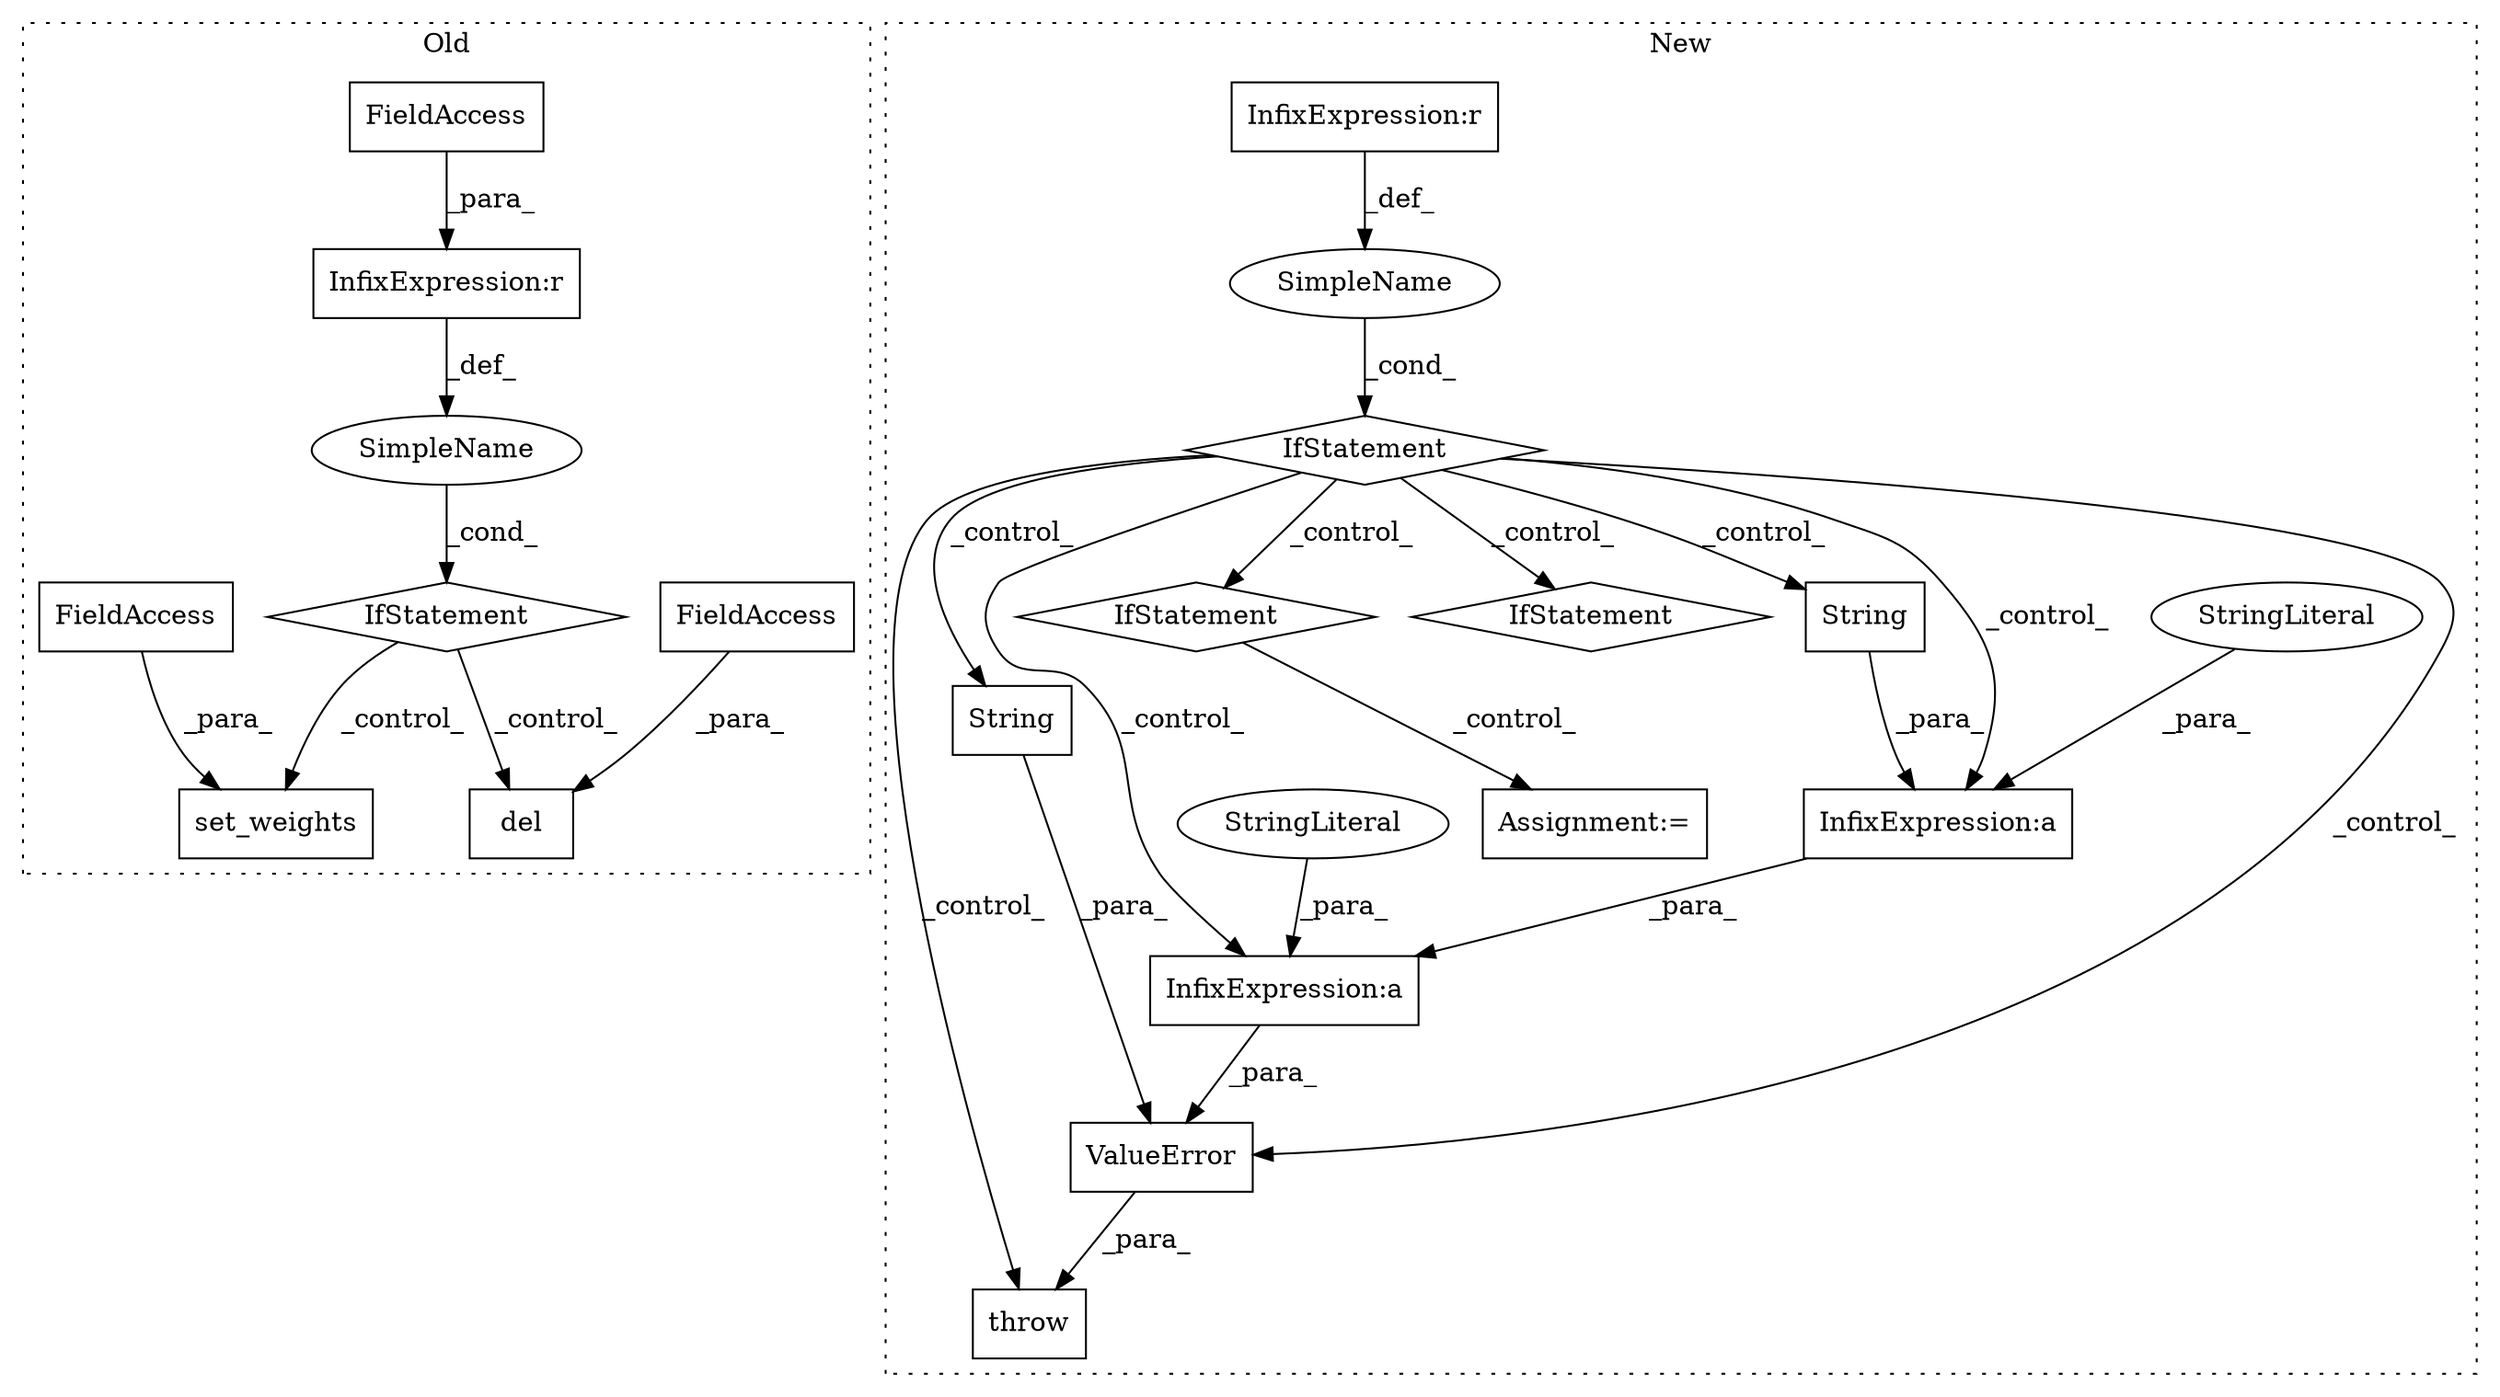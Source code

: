 digraph G {
subgraph cluster0 {
1 [label="del" a="32" s="2599,2623" l="4,1" shape="box"];
6 [label="FieldAccess" a="22" s="2603" l="20" shape="box"];
7 [label="SimpleName" a="42" s="" l="" shape="ellipse"];
8 [label="set_weights" a="32" s="2558,2590" l="12,1" shape="box"];
9 [label="InfixExpression:r" a="27" s="2535" l="4" shape="box"];
11 [label="FieldAccess" a="22" s="2515" l="20" shape="box"];
12 [label="FieldAccess" a="22" s="2570" l="20" shape="box"];
13 [label="IfStatement" a="25" s="2511,2543" l="4,2" shape="diamond"];
label = "Old";
style="dotted";
}
subgraph cluster1 {
2 [label="ValueError" a="32" s="8299,8396" l="11,1" shape="box"];
3 [label="IfStatement" a="25" s="8258,8283" l="4,2" shape="diamond"];
4 [label="SimpleName" a="42" s="" l="" shape="ellipse"];
5 [label="throw" a="53" s="8293" l="6" shape="box"];
10 [label="InfixExpression:r" a="27" s="8278" l="4" shape="box"];
14 [label="String" a="32" s="8377,8395" l="7,1" shape="box"];
15 [label="IfStatement" a="25" s="8409,8449" l="4,2" shape="diamond"];
16 [label="Assignment:=" a="7" s="8722" l="1" shape="box"];
17 [label="IfStatement" a="25" s="8522,8559" l="4,2" shape="diamond"];
18 [label="String" a="32" s="8340,8348" l="7,1" shape="box"];
19 [label="InfixExpression:a" a="27" s="8337" l="3" shape="box"];
20 [label="InfixExpression:a" a="27" s="8350" l="3" shape="box"];
21 [label="StringLiteral" a="45" s="8353" l="23" shape="ellipse"];
22 [label="StringLiteral" a="45" s="8311" l="26" shape="ellipse"];
label = "New";
style="dotted";
}
2 -> 5 [label="_para_"];
3 -> 17 [label="_control_"];
3 -> 20 [label="_control_"];
3 -> 2 [label="_control_"];
3 -> 5 [label="_control_"];
3 -> 15 [label="_control_"];
3 -> 19 [label="_control_"];
3 -> 18 [label="_control_"];
3 -> 14 [label="_control_"];
4 -> 3 [label="_cond_"];
6 -> 1 [label="_para_"];
7 -> 13 [label="_cond_"];
9 -> 7 [label="_def_"];
10 -> 4 [label="_def_"];
11 -> 9 [label="_para_"];
12 -> 8 [label="_para_"];
13 -> 1 [label="_control_"];
13 -> 8 [label="_control_"];
14 -> 2 [label="_para_"];
17 -> 16 [label="_control_"];
18 -> 19 [label="_para_"];
19 -> 20 [label="_para_"];
20 -> 2 [label="_para_"];
21 -> 20 [label="_para_"];
22 -> 19 [label="_para_"];
}